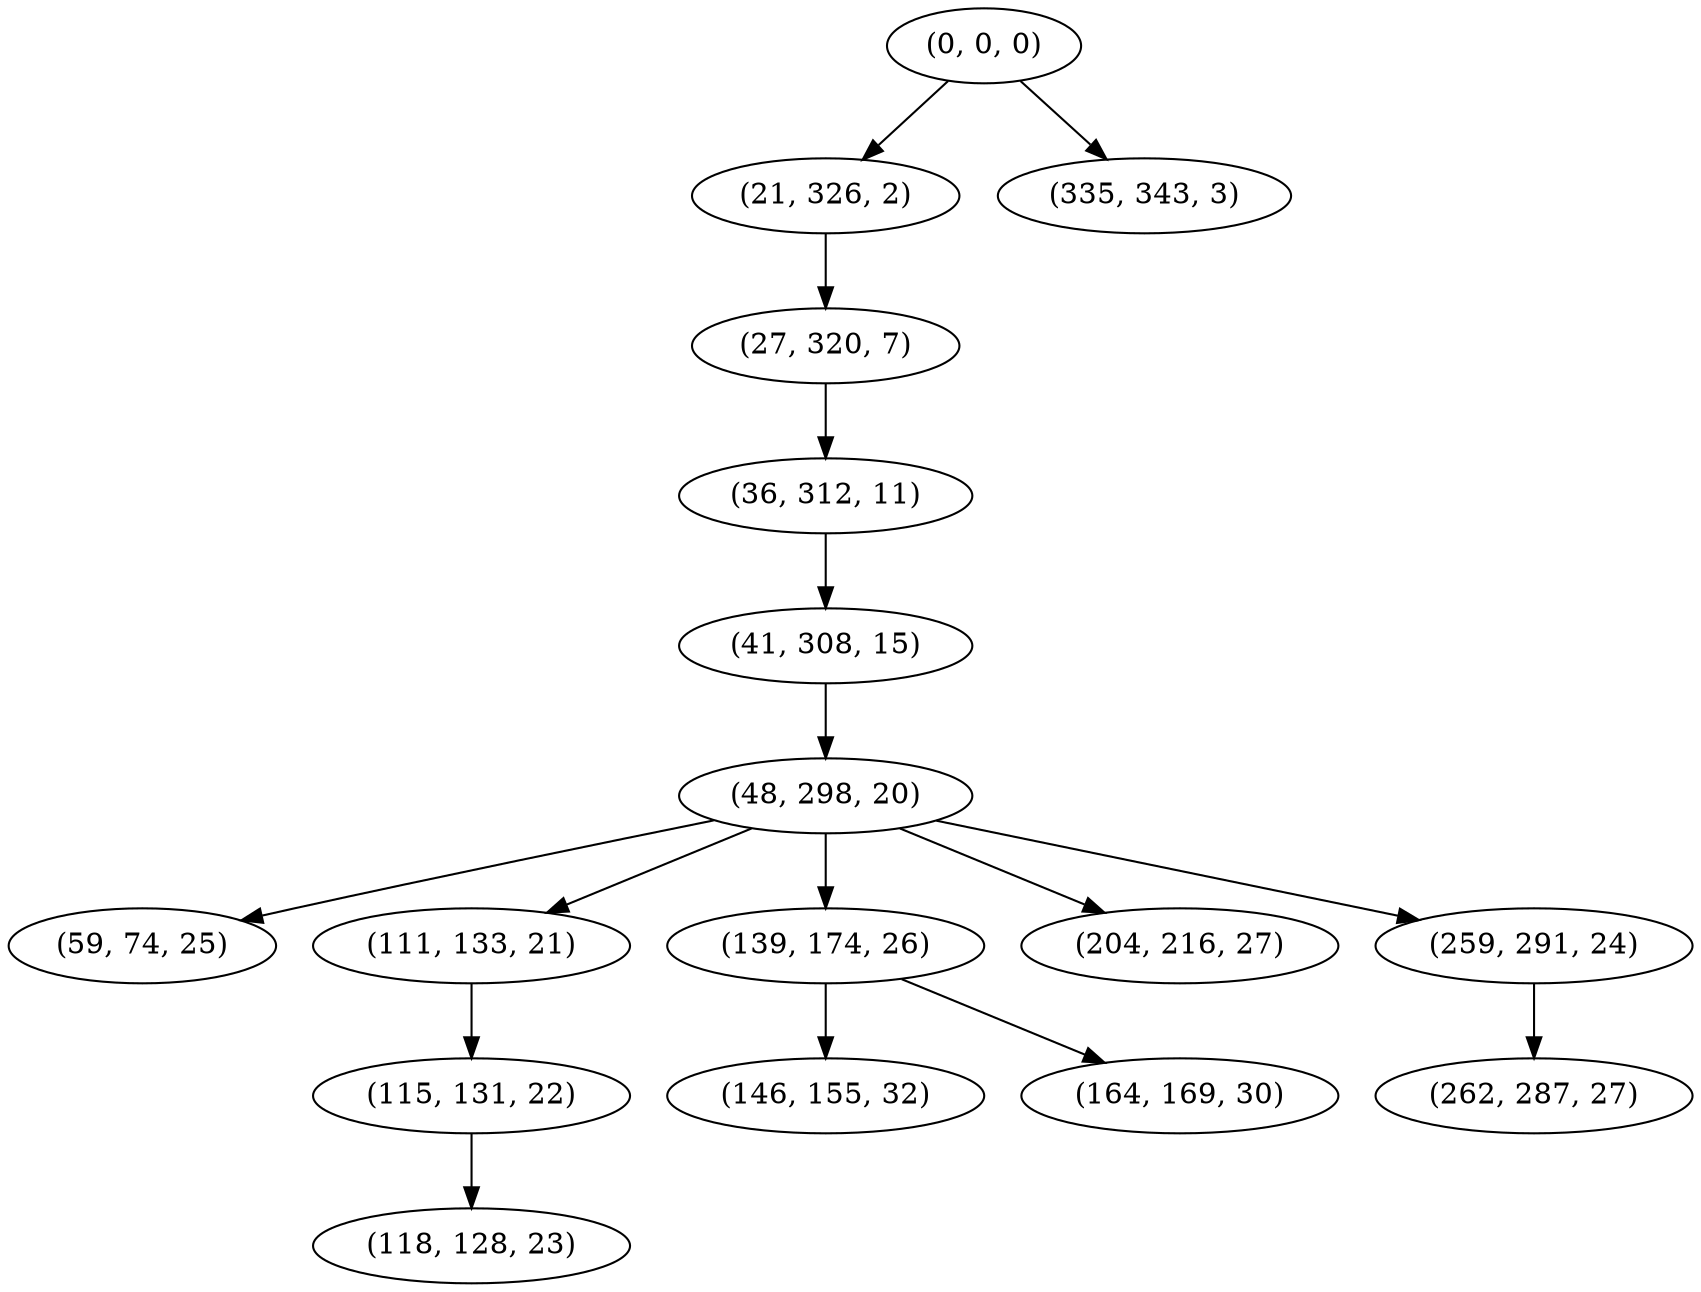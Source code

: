 digraph tree {
    "(0, 0, 0)";
    "(21, 326, 2)";
    "(27, 320, 7)";
    "(36, 312, 11)";
    "(41, 308, 15)";
    "(48, 298, 20)";
    "(59, 74, 25)";
    "(111, 133, 21)";
    "(115, 131, 22)";
    "(118, 128, 23)";
    "(139, 174, 26)";
    "(146, 155, 32)";
    "(164, 169, 30)";
    "(204, 216, 27)";
    "(259, 291, 24)";
    "(262, 287, 27)";
    "(335, 343, 3)";
    "(0, 0, 0)" -> "(21, 326, 2)";
    "(0, 0, 0)" -> "(335, 343, 3)";
    "(21, 326, 2)" -> "(27, 320, 7)";
    "(27, 320, 7)" -> "(36, 312, 11)";
    "(36, 312, 11)" -> "(41, 308, 15)";
    "(41, 308, 15)" -> "(48, 298, 20)";
    "(48, 298, 20)" -> "(59, 74, 25)";
    "(48, 298, 20)" -> "(111, 133, 21)";
    "(48, 298, 20)" -> "(139, 174, 26)";
    "(48, 298, 20)" -> "(204, 216, 27)";
    "(48, 298, 20)" -> "(259, 291, 24)";
    "(111, 133, 21)" -> "(115, 131, 22)";
    "(115, 131, 22)" -> "(118, 128, 23)";
    "(139, 174, 26)" -> "(146, 155, 32)";
    "(139, 174, 26)" -> "(164, 169, 30)";
    "(259, 291, 24)" -> "(262, 287, 27)";
}
